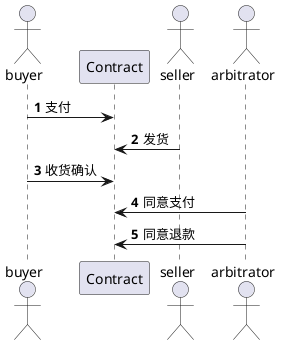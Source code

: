 @startuml
'https://plantuml.com/use-case-diagram

autonumber
Actor buyer

buyer -> Contract: 支付

Actor seller
seller -> Contract: 发货
buyer -> Contract: 收货确认

Actor arbitrator
arbitrator -> Contract: 同意支付
arbitrator -> Contract: 同意退款

@enduml